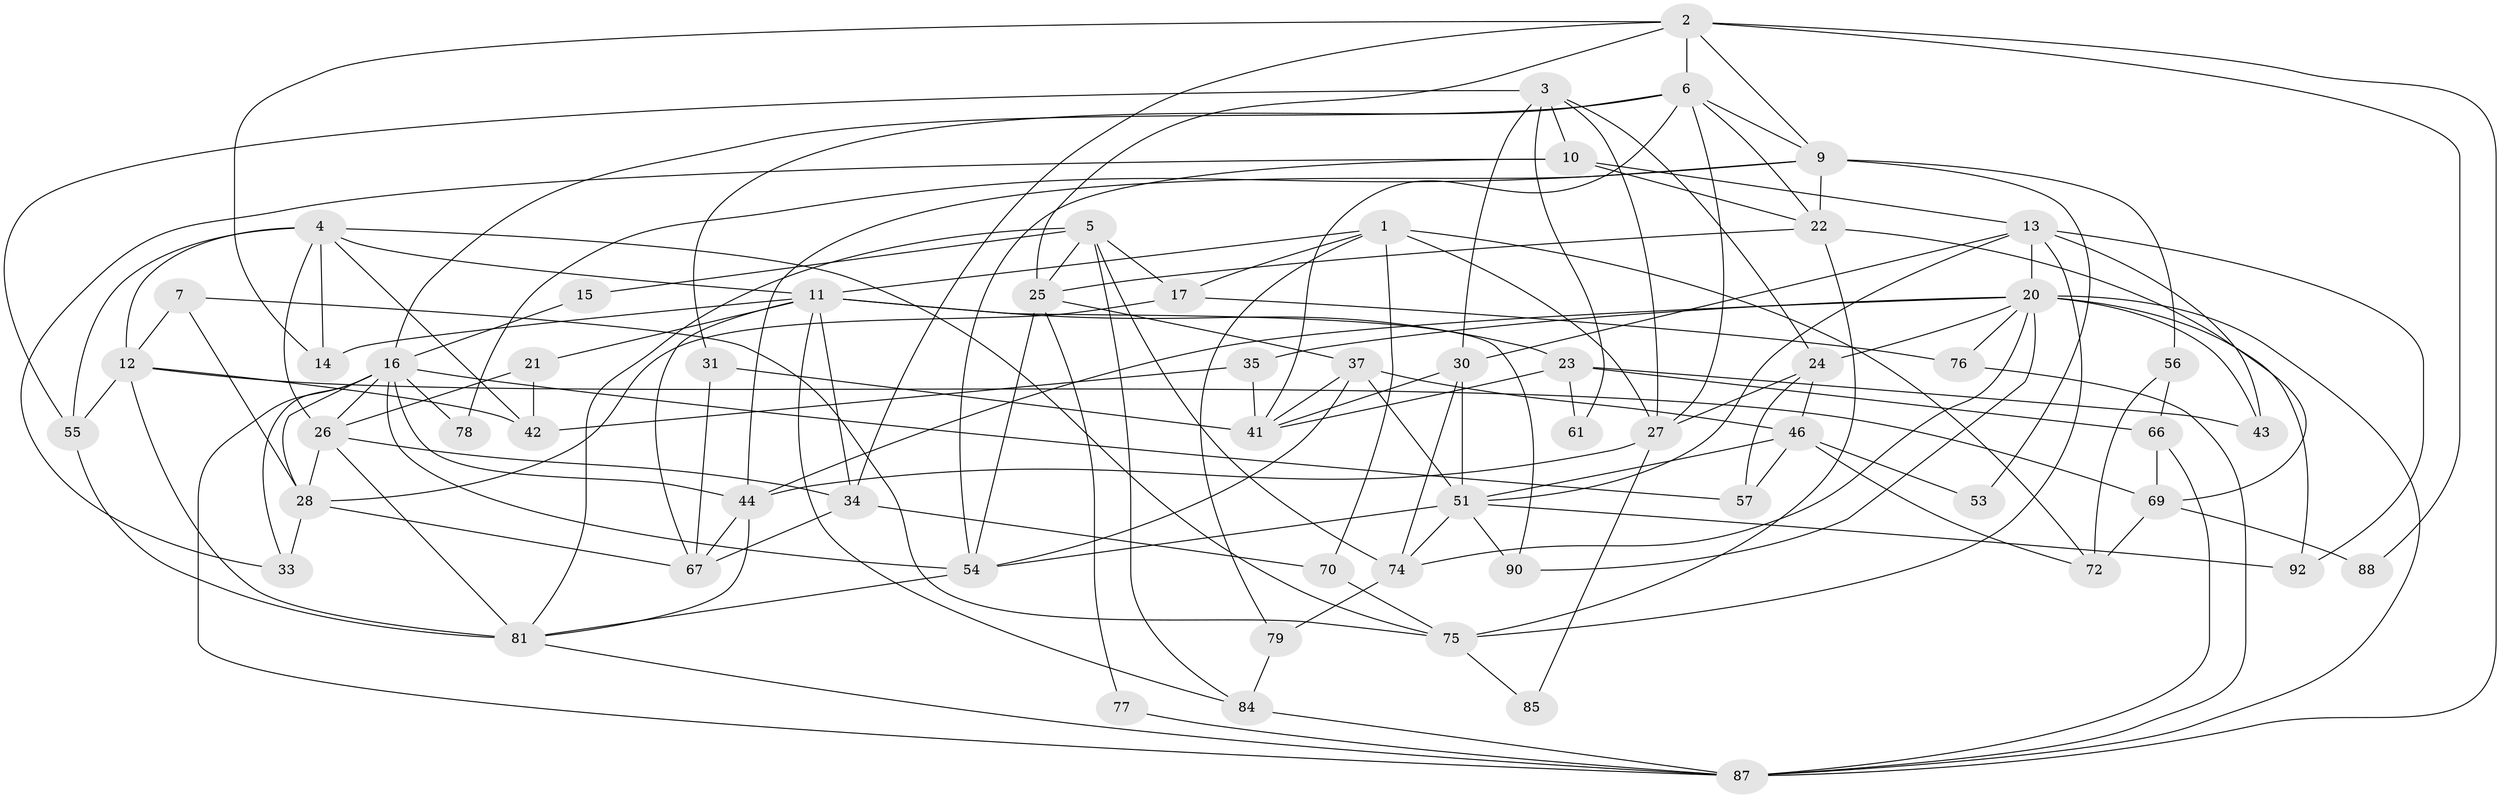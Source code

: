 // original degree distribution, {3: 0.2553191489361702, 6: 0.11702127659574468, 4: 0.2553191489361702, 5: 0.20212765957446807, 2: 0.13829787234042554, 7: 0.031914893617021274}
// Generated by graph-tools (version 1.1) at 2025/41/03/06/25 10:41:55]
// undirected, 61 vertices, 148 edges
graph export_dot {
graph [start="1"]
  node [color=gray90,style=filled];
  1 [super="+8"];
  2 [super="+49"];
  3 [super="+18"];
  4 [super="+80"];
  5 [super="+89"];
  6 [super="+36"];
  7;
  9 [super="+32"];
  10;
  11 [super="+45"];
  12 [super="+82"];
  13 [super="+19"];
  14 [super="+50"];
  15;
  16 [super="+29"];
  17;
  20 [super="+52"];
  21;
  22 [super="+40"];
  23 [super="+58"];
  24 [super="+39"];
  25 [super="+38"];
  26;
  27 [super="+68"];
  28 [super="+65"];
  30;
  31 [super="+59"];
  33 [super="+60"];
  34 [super="+48"];
  35;
  37 [super="+63"];
  41 [super="+64"];
  42;
  43;
  44 [super="+73"];
  46 [super="+47"];
  51 [super="+94"];
  53;
  54 [super="+71"];
  55 [super="+62"];
  56;
  57;
  61;
  66 [super="+93"];
  67;
  69;
  70;
  72;
  74;
  75 [super="+83"];
  76;
  77;
  78;
  79;
  81 [super="+86"];
  84;
  85;
  87 [super="+91"];
  88;
  90;
  92;
  1 -- 27;
  1 -- 17;
  1 -- 70;
  1 -- 72;
  1 -- 11;
  1 -- 79;
  2 -- 9;
  2 -- 88;
  2 -- 25;
  2 -- 14;
  2 -- 87;
  2 -- 34;
  2 -- 6;
  3 -- 55;
  3 -- 27;
  3 -- 61;
  3 -- 24;
  3 -- 10;
  3 -- 30;
  4 -- 42;
  4 -- 26;
  4 -- 55;
  4 -- 11;
  4 -- 12;
  4 -- 14;
  4 -- 75;
  5 -- 17;
  5 -- 15;
  5 -- 81;
  5 -- 25;
  5 -- 74;
  5 -- 84;
  6 -- 22;
  6 -- 16;
  6 -- 9;
  6 -- 41;
  6 -- 27;
  6 -- 31;
  7 -- 28;
  7 -- 12;
  7 -- 75;
  9 -- 44;
  9 -- 56;
  9 -- 53;
  9 -- 78;
  9 -- 22;
  10 -- 13;
  10 -- 22;
  10 -- 33;
  10 -- 54;
  11 -- 21;
  11 -- 84;
  11 -- 90;
  11 -- 34;
  11 -- 67;
  11 -- 14;
  11 -- 23;
  12 -- 42;
  12 -- 69;
  12 -- 81;
  12 -- 55;
  13 -- 30;
  13 -- 43;
  13 -- 92;
  13 -- 51;
  13 -- 75;
  13 -- 20;
  15 -- 16;
  16 -- 28;
  16 -- 78;
  16 -- 87;
  16 -- 54;
  16 -- 26;
  16 -- 57;
  16 -- 33;
  16 -- 44;
  17 -- 76;
  17 -- 28;
  20 -- 74;
  20 -- 35;
  20 -- 76;
  20 -- 92;
  20 -- 87;
  20 -- 24;
  20 -- 90;
  20 -- 43;
  20 -- 44;
  21 -- 26;
  21 -- 42;
  22 -- 75;
  22 -- 69;
  22 -- 25;
  23 -- 43;
  23 -- 61;
  23 -- 41;
  23 -- 66;
  24 -- 27 [weight=2];
  24 -- 57;
  24 -- 46;
  25 -- 54;
  25 -- 37;
  25 -- 77;
  26 -- 81 [weight=2];
  26 -- 34;
  26 -- 28;
  27 -- 44;
  27 -- 85;
  28 -- 67;
  28 -- 33;
  30 -- 74;
  30 -- 51;
  30 -- 41;
  31 -- 67 [weight=2];
  31 -- 41;
  34 -- 67;
  34 -- 70 [weight=2];
  35 -- 42;
  35 -- 41;
  37 -- 51;
  37 -- 54;
  37 -- 41;
  37 -- 46;
  44 -- 81;
  44 -- 67;
  46 -- 51 [weight=2];
  46 -- 53;
  46 -- 72;
  46 -- 57;
  51 -- 54;
  51 -- 90;
  51 -- 74;
  51 -- 92;
  54 -- 81;
  55 -- 81;
  56 -- 72;
  56 -- 66;
  66 -- 87;
  66 -- 69;
  69 -- 72;
  69 -- 88;
  70 -- 75;
  74 -- 79;
  75 -- 85;
  76 -- 87;
  77 -- 87;
  79 -- 84;
  81 -- 87;
  84 -- 87;
}
